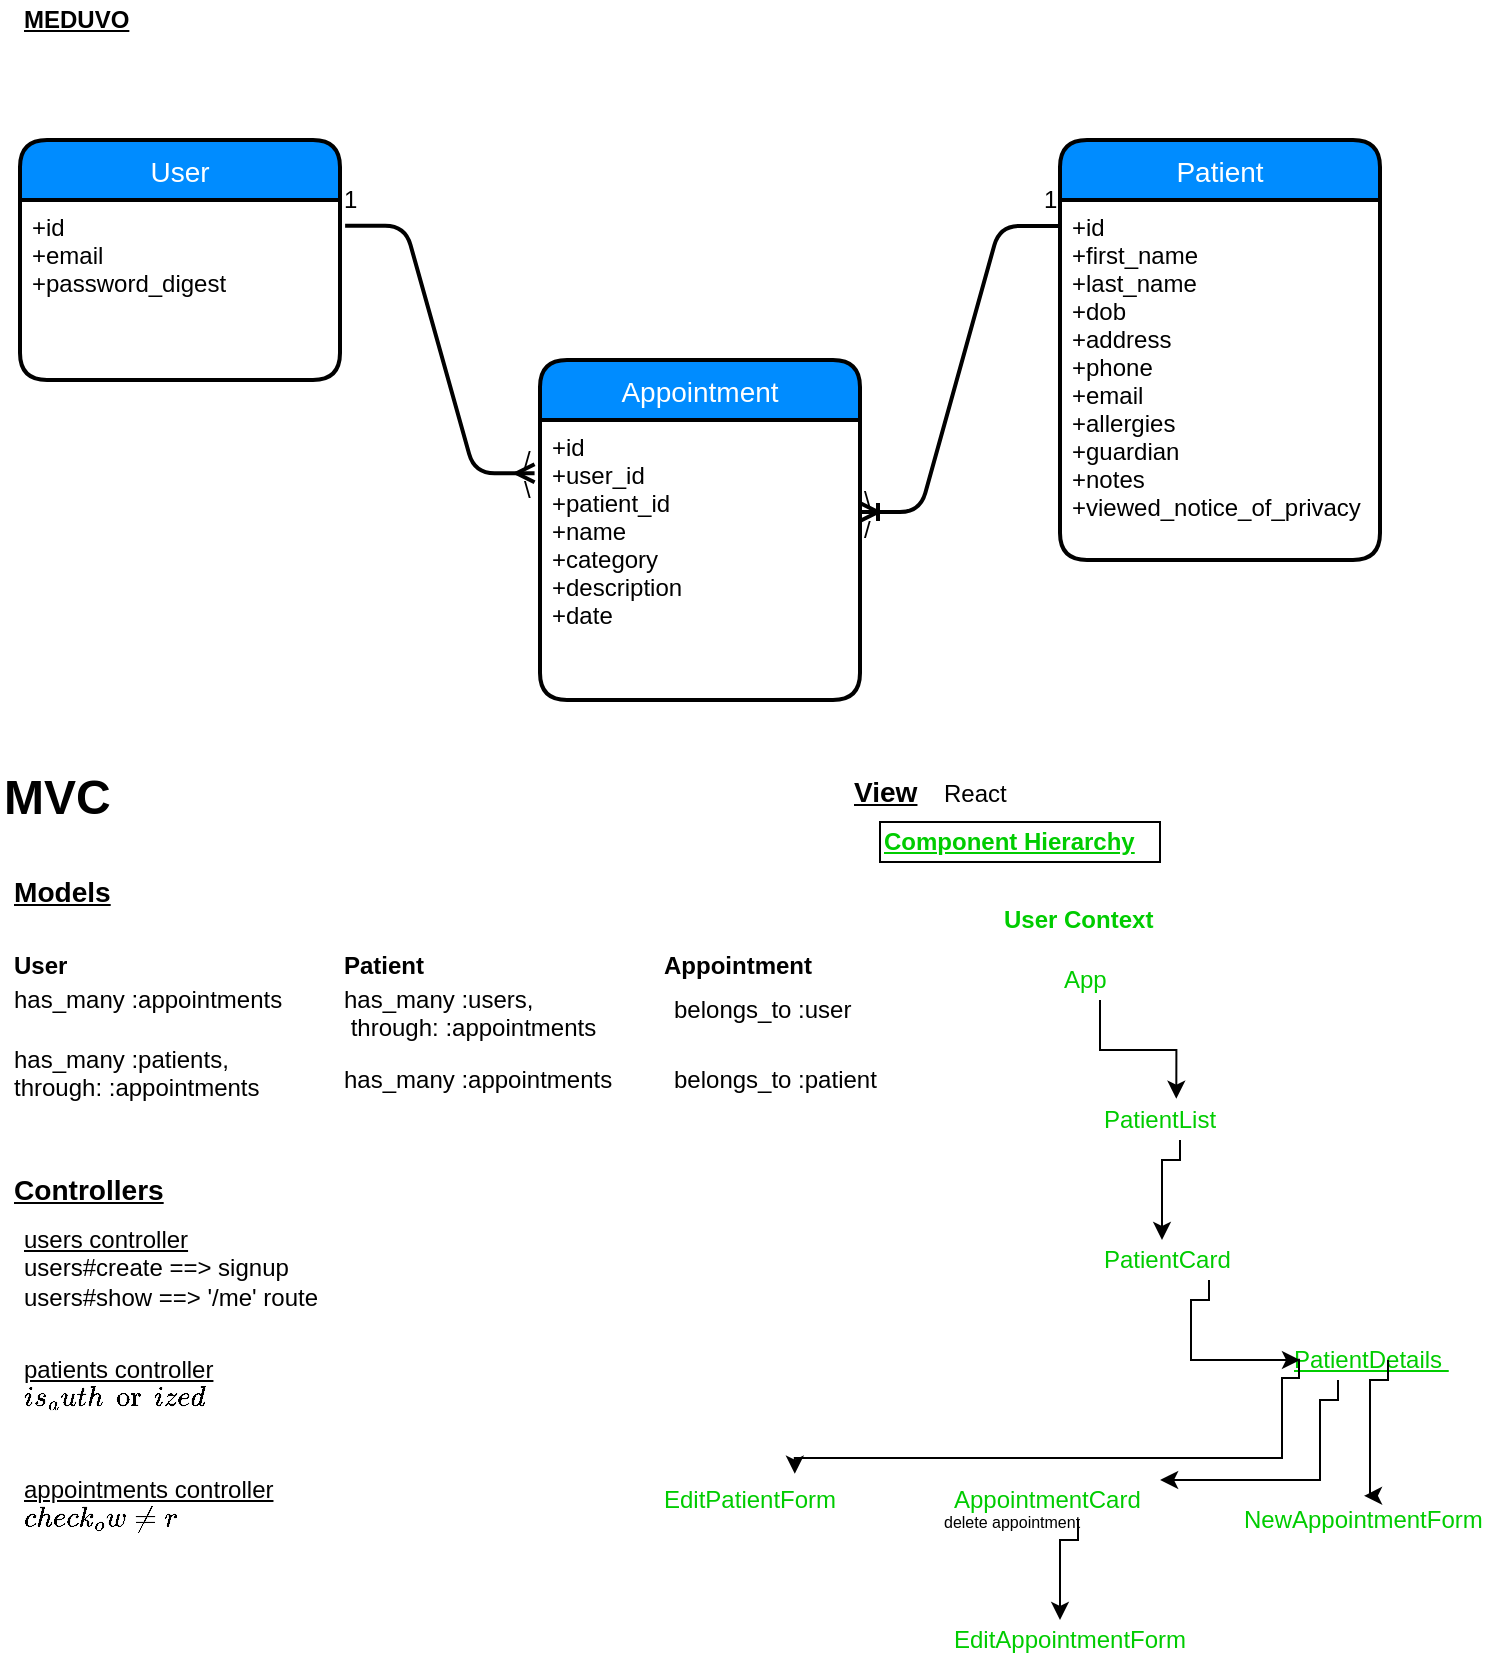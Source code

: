 <mxfile version="12.2.4" pages="3"><diagram id="hzxH8bm4l0LKezSr1w9X" name="ERD"><mxGraphModel dx="690" dy="228" grid="1" gridSize="10" guides="1" tooltips="1" connect="1" arrows="1" fold="1" page="1" pageScale="1" pageWidth="850" pageHeight="1100" math="0" shadow="0"><root><mxCell id="0"/><mxCell id="1" parent="0"/><mxCell id="35" value="User" style="swimlane;childLayout=stackLayout;horizontal=1;startSize=30;horizontalStack=0;fillColor=#008cff;fontColor=#FFFFFF;rounded=1;fontSize=14;fontStyle=0;strokeWidth=2;resizeParent=0;resizeLast=1;shadow=0;dashed=0;align=center;" parent="1" vertex="1"><mxGeometry x="70" y="280" width="160" height="120" as="geometry"/></mxCell><mxCell id="36" value="+id &#10;+email&#10;+password_digest " style="align=left;strokeColor=none;fillColor=none;spacingLeft=4;fontSize=12;verticalAlign=top;resizable=0;rotatable=0;part=1;" parent="35" vertex="1"><mxGeometry y="30" width="160" height="90" as="geometry"/></mxCell><mxCell id="37" value="Appointment" style="swimlane;childLayout=stackLayout;horizontal=1;startSize=30;horizontalStack=0;fillColor=#008cff;fontColor=#FFFFFF;rounded=1;fontSize=14;fontStyle=0;strokeWidth=2;resizeParent=0;resizeLast=1;shadow=0;dashed=0;align=center;" parent="1" vertex="1"><mxGeometry x="330" y="390" width="160" height="170" as="geometry"/></mxCell><mxCell id="38" value="+id &#10;+user_id&#10;+patient_id &#10;+name&#10;+category&#10;+description&#10;+date&#10;" style="align=left;strokeColor=none;fillColor=none;spacingLeft=4;fontSize=12;verticalAlign=top;resizable=0;rotatable=0;part=1;" parent="37" vertex="1"><mxGeometry y="30" width="160" height="140" as="geometry"/></mxCell><mxCell id="39" value="Patient" style="swimlane;childLayout=stackLayout;horizontal=1;startSize=30;horizontalStack=0;fillColor=#008cff;fontColor=#FFFFFF;rounded=1;fontSize=14;fontStyle=0;strokeWidth=2;resizeParent=0;resizeLast=1;shadow=0;dashed=0;align=center;" parent="1" vertex="1"><mxGeometry x="590" y="280" width="160" height="210" as="geometry"/></mxCell><mxCell id="40" value="+id &#10;+first_name&#10;+last_name &#10;+dob&#10;+address&#10;+phone&#10;+email&#10;+allergies&#10;+guardian&#10;+notes&#10;+viewed_notice_of_privacy&#10;" style="align=left;strokeColor=none;fillColor=none;spacingLeft=4;fontSize=12;verticalAlign=top;resizable=0;rotatable=0;part=1;" parent="39" vertex="1"><mxGeometry y="30" width="160" height="180" as="geometry"/></mxCell><mxCell id="46" value="&lt;b&gt;&lt;u&gt;MEDUVO&lt;/u&gt;&lt;/b&gt;" style="text;html=1;resizable=0;points=[];autosize=1;align=left;verticalAlign=top;spacingTop=-4;" parent="1" vertex="1"><mxGeometry x="70" y="210" width="70" height="20" as="geometry"/></mxCell><mxCell id="47" value="" style="edgeStyle=entityRelationEdgeStyle;fontSize=12;html=1;endArrow=ERmany;entryX=-0.017;entryY=0.19;entryDx=0;entryDy=0;entryPerimeter=0;exitX=1.016;exitY=0.143;exitDx=0;exitDy=0;exitPerimeter=0;endFill=0;strokeWidth=2;" parent="1" source="36" target="38" edge="1"><mxGeometry width="100" height="100" relative="1" as="geometry"><mxPoint x="270" y="410" as="sourcePoint"/><mxPoint x="280" y="490" as="targetPoint"/></mxGeometry></mxCell><mxCell id="48" value="" style="edgeStyle=entityRelationEdgeStyle;fontSize=12;html=1;endArrow=none;entryX=-0.001;entryY=0.072;entryDx=0;entryDy=0;entryPerimeter=0;endFill=0;startArrow=ERoneToMany;startFill=0;strokeColor=#000000;targetPerimeterSpacing=0;shadow=0;strokeWidth=2;" parent="1" target="40" edge="1"><mxGeometry width="100" height="100" relative="1" as="geometry"><mxPoint x="490" y="466" as="sourcePoint"/><mxPoint x="590" y="320" as="targetPoint"/></mxGeometry></mxCell><mxCell id="49" value="\" style="text;html=1;resizable=0;points=[];autosize=1;align=left;verticalAlign=top;spacingTop=-4;fontSize=12;" parent="1" vertex="1"><mxGeometry x="490" y="450" width="20" height="20" as="geometry"/></mxCell><mxCell id="50" value="/" style="text;html=1;resizable=0;points=[];autosize=1;align=left;verticalAlign=top;spacingTop=-4;fontSize=12;" parent="1" vertex="1"><mxGeometry x="490" y="465" width="20" height="20" as="geometry"/></mxCell><mxCell id="51" value="/" style="text;html=1;resizable=0;points=[];autosize=1;align=left;verticalAlign=top;spacingTop=-4;fontSize=12;" parent="1" vertex="1"><mxGeometry x="320" y="430" width="20" height="20" as="geometry"/></mxCell><mxCell id="52" value="\" style="text;html=1;resizable=0;points=[];autosize=1;align=left;verticalAlign=top;spacingTop=-4;fontSize=12;" parent="1" vertex="1"><mxGeometry x="320" y="445" width="20" height="20" as="geometry"/></mxCell><mxCell id="53" value="1" style="text;html=1;resizable=0;points=[];autosize=1;align=left;verticalAlign=top;spacingTop=-4;fontSize=12;" parent="1" vertex="1"><mxGeometry x="230" y="300" width="20" height="20" as="geometry"/></mxCell><mxCell id="54" value="1" style="text;html=1;resizable=0;points=[];autosize=1;align=left;verticalAlign=top;spacingTop=-4;fontSize=12;" parent="1" vertex="1"><mxGeometry x="580" y="300" width="20" height="20" as="geometry"/></mxCell><mxCell id="58" value="&lt;b&gt;&lt;u&gt;Component Hierarchy&lt;/u&gt;&lt;/b&gt;" style="text;html=1;resizable=0;points=[];autosize=1;align=left;verticalAlign=top;spacingTop=-4;fontSize=12;fontColor=#00CC00;strokeColor=#000000;" parent="1" vertex="1"><mxGeometry x="500" y="621" width="140" height="20" as="geometry"/></mxCell><mxCell id="59" value="&lt;b&gt;User Context&amp;nbsp;&lt;/b&gt;" style="text;html=1;resizable=0;points=[];autosize=1;align=left;verticalAlign=top;spacingTop=-4;fontSize=12;fontColor=#00CC00;" parent="1" vertex="1"><mxGeometry x="560" y="660" width="90" height="20" as="geometry"/></mxCell><mxCell id="68" value="" style="edgeStyle=orthogonalEdgeStyle;rounded=0;orthogonalLoop=1;jettySize=auto;html=1;entryX=0.545;entryY=-0.032;entryDx=0;entryDy=0;entryPerimeter=0;" parent="1" source="60" target="61" edge="1"><mxGeometry relative="1" as="geometry"><mxPoint x="710" y="700" as="targetPoint"/></mxGeometry></mxCell><mxCell id="60" value="App" style="text;html=1;resizable=0;points=[];autosize=1;align=left;verticalAlign=top;spacingTop=-4;fontSize=12;fontColor=#00CC00;" parent="1" vertex="1"><mxGeometry x="590" y="690" width="40" height="20" as="geometry"/></mxCell><mxCell id="61" value="PatientList" style="text;html=1;resizable=0;points=[];autosize=1;align=left;verticalAlign=top;spacingTop=-4;fontSize=12;fontColor=#00CC00;" parent="1" vertex="1"><mxGeometry x="610" y="760" width="70" height="20" as="geometry"/></mxCell><mxCell id="65" value="PatientCard" style="text;html=1;resizable=0;points=[];autosize=1;align=left;verticalAlign=top;spacingTop=-4;fontSize=12;fontColor=#00CC00;" parent="1" vertex="1"><mxGeometry x="610" y="830" width="80" height="20" as="geometry"/></mxCell><mxCell id="66" value="&lt;u&gt;PatientDetails&amp;nbsp;&lt;/u&gt;" style="text;html=1;resizable=0;points=[];autosize=1;align=left;verticalAlign=top;spacingTop=-4;fontSize=12;fontColor=#00CC00;" parent="1" vertex="1"><mxGeometry x="705" y="880" width="90" height="20" as="geometry"/></mxCell><mxCell id="70" value="" style="edgeStyle=orthogonalEdgeStyle;rounded=0;orthogonalLoop=1;jettySize=auto;html=1;" parent="1" edge="1"><mxGeometry relative="1" as="geometry"><mxPoint x="650" y="780" as="sourcePoint"/><mxPoint x="641" y="830" as="targetPoint"/><Array as="points"><mxPoint x="650" y="790"/><mxPoint x="641" y="790"/></Array></mxGeometry></mxCell><mxCell id="73" value="" style="edgeStyle=orthogonalEdgeStyle;rounded=0;orthogonalLoop=1;jettySize=auto;html=1;" parent="1" edge="1"><mxGeometry relative="1" as="geometry"><mxPoint x="664.5" y="850" as="sourcePoint"/><mxPoint x="710" y="890" as="targetPoint"/><Array as="points"><mxPoint x="664.5" y="860"/><mxPoint x="655.5" y="860"/></Array></mxGeometry></mxCell><mxCell id="74" value="NewAppointmentForm" style="text;html=1;resizable=0;points=[];autosize=1;align=left;verticalAlign=top;spacingTop=-4;fontSize=12;fontColor=#00CC00;" parent="1" vertex="1"><mxGeometry x="680" y="960" width="130" height="20" as="geometry"/></mxCell><mxCell id="75" value="" style="edgeStyle=orthogonalEdgeStyle;rounded=0;orthogonalLoop=1;jettySize=auto;html=1;entryX=0.477;entryY=-0.104;entryDx=0;entryDy=0;entryPerimeter=0;" parent="1" target="74" edge="1"><mxGeometry relative="1" as="geometry"><mxPoint x="754" y="890" as="sourcePoint"/><mxPoint x="799" y="930" as="targetPoint"/><Array as="points"><mxPoint x="754" y="900"/><mxPoint x="745" y="900"/><mxPoint x="745" y="958"/></Array></mxGeometry></mxCell><mxCell id="76" value="AppointmentCard" style="text;html=1;resizable=0;points=[];autosize=1;align=left;verticalAlign=top;spacingTop=-4;fontSize=12;fontColor=#00CC00;" parent="1" vertex="1"><mxGeometry x="535" y="950" width="110" height="20" as="geometry"/></mxCell><mxCell id="79" value="" style="edgeStyle=orthogonalEdgeStyle;rounded=0;orthogonalLoop=1;jettySize=auto;html=1;entryX=0.955;entryY=0;entryDx=0;entryDy=0;entryPerimeter=0;" parent="1" target="76" edge="1"><mxGeometry relative="1" as="geometry"><mxPoint x="729" y="900" as="sourcePoint"/><mxPoint x="720" y="950" as="targetPoint"/><Array as="points"><mxPoint x="729" y="910"/><mxPoint x="720" y="910"/><mxPoint x="720" y="950"/></Array></mxGeometry></mxCell><mxCell id="80" value="EditAppointmentForm" style="text;html=1;resizable=0;points=[];autosize=1;align=left;verticalAlign=top;spacingTop=-4;fontSize=12;fontColor=#00CC00;" parent="1" vertex="1"><mxGeometry x="535" y="1020" width="130" height="20" as="geometry"/></mxCell><mxCell id="81" value="" style="edgeStyle=orthogonalEdgeStyle;rounded=0;orthogonalLoop=1;jettySize=auto;html=1;" parent="1" edge="1"><mxGeometry relative="1" as="geometry"><mxPoint x="599" y="970" as="sourcePoint"/><mxPoint x="590" y="1020" as="targetPoint"/><Array as="points"><mxPoint x="599" y="980"/><mxPoint x="590" y="980"/></Array></mxGeometry></mxCell><mxCell id="88" value="&lt;font style=&quot;font-size: 8px&quot;&gt;delete appointment&lt;/font&gt;" style="text;html=1;resizable=0;points=[];autosize=1;align=left;verticalAlign=top;spacingTop=-4;" parent="1" vertex="1"><mxGeometry x="530" y="960" width="80" height="20" as="geometry"/></mxCell><mxCell id="92" value="EditPatientForm" style="text;html=1;resizable=0;points=[];autosize=1;align=left;verticalAlign=top;spacingTop=-4;fontSize=12;fontColor=#00CC00;" parent="1" vertex="1"><mxGeometry x="390" y="950" width="100" height="20" as="geometry"/></mxCell><mxCell id="93" value="" style="edgeStyle=orthogonalEdgeStyle;rounded=0;orthogonalLoop=1;jettySize=auto;html=1;entryX=0.674;entryY=-0.157;entryDx=0;entryDy=0;entryPerimeter=0;" parent="1" target="92" edge="1"><mxGeometry relative="1" as="geometry"><mxPoint x="709.5" y="889.333" as="sourcePoint"/><mxPoint x="620.167" y="938.667" as="targetPoint"/><Array as="points"><mxPoint x="709" y="899"/><mxPoint x="701" y="899"/><mxPoint x="701" y="939"/><mxPoint x="457" y="939"/></Array></mxGeometry></mxCell><mxCell id="94" value="&lt;h3&gt;&lt;u&gt;&lt;b&gt;Models&lt;/b&gt;&lt;/u&gt;&lt;/h3&gt;" style="text;html=1;resizable=0;points=[];autosize=1;align=left;verticalAlign=top;spacingTop=-4;" vertex="1" parent="1"><mxGeometry x="65" y="631" width="60" height="40" as="geometry"/></mxCell><mxCell id="95" value="&lt;b&gt;User&lt;/b&gt;" style="text;html=1;resizable=0;points=[];autosize=1;align=left;verticalAlign=top;spacingTop=-4;" vertex="1" parent="1"><mxGeometry x="65" y="683" width="40" height="20" as="geometry"/></mxCell><mxCell id="96" value="&lt;b&gt;Patient&lt;/b&gt;" style="text;html=1;resizable=0;points=[];autosize=1;align=left;verticalAlign=top;spacingTop=-4;" vertex="1" parent="1"><mxGeometry x="230" y="683" width="60" height="20" as="geometry"/></mxCell><mxCell id="97" value="&lt;b&gt;Appointment&lt;/b&gt;" style="text;html=1;resizable=0;points=[];autosize=1;align=left;verticalAlign=top;spacingTop=-4;" vertex="1" parent="1"><mxGeometry x="390" y="683" width="90" height="20" as="geometry"/></mxCell><mxCell id="98" value="belongs_to :user&amp;nbsp;" style="text;html=1;resizable=0;points=[];autosize=1;align=left;verticalAlign=top;spacingTop=-4;" vertex="1" parent="1"><mxGeometry x="395" y="705" width="110" height="20" as="geometry"/></mxCell><mxCell id="99" value="belongs_to :patient" style="text;html=1;resizable=0;points=[];autosize=1;align=left;verticalAlign=top;spacingTop=-4;" vertex="1" parent="1"><mxGeometry x="395" y="740" width="120" height="20" as="geometry"/></mxCell><mxCell id="100" value="has_many :users,&lt;br&gt;&amp;nbsp;through: :appointments" style="text;html=1;resizable=0;points=[];autosize=1;align=left;verticalAlign=top;spacingTop=-4;" vertex="1" parent="1"><mxGeometry x="230" y="700" width="140" height="30" as="geometry"/></mxCell><mxCell id="101" value="has_many :appointments" style="text;html=1;resizable=0;points=[];autosize=1;align=left;verticalAlign=top;spacingTop=-4;" vertex="1" parent="1"><mxGeometry x="230" y="740" width="150" height="20" as="geometry"/></mxCell><mxCell id="102" value="has_many :appointments" style="text;html=1;resizable=0;points=[];autosize=1;align=left;verticalAlign=top;spacingTop=-4;" vertex="1" parent="1"><mxGeometry x="65" y="700" width="150" height="20" as="geometry"/></mxCell><mxCell id="103" value="has_many :patients,&lt;br&gt;through: :appointments" style="text;html=1;resizable=0;points=[];autosize=1;align=left;verticalAlign=top;spacingTop=-4;" vertex="1" parent="1"><mxGeometry x="65" y="730" width="140" height="30" as="geometry"/></mxCell><mxCell id="104" value="&lt;h3&gt;&lt;u&gt;&lt;b&gt;Controllers&lt;/b&gt;&lt;/u&gt;&lt;/h3&gt;" style="text;html=1;resizable=0;points=[];autosize=1;align=left;verticalAlign=top;spacingTop=-4;" vertex="1" parent="1"><mxGeometry x="65" y="780" width="90" height="40" as="geometry"/></mxCell><mxCell id="105" value="&lt;u&gt;users controller&lt;/u&gt;&lt;br&gt;users#create ==&amp;gt; signup&lt;br&gt;users#show ==&amp;gt; '/me' route&amp;nbsp;" style="text;html=1;resizable=0;points=[];autosize=1;align=left;verticalAlign=top;spacingTop=-4;" vertex="1" parent="1"><mxGeometry x="70" y="820" width="170" height="40" as="geometry"/></mxCell><mxCell id="106" value="&lt;u&gt;patients controller&lt;/u&gt;&lt;br&gt;`is_authorized`" style="text;html=1;resizable=0;points=[];autosize=1;align=left;verticalAlign=top;spacingTop=-4;" vertex="1" parent="1"><mxGeometry x="70" y="885" width="110" height="30" as="geometry"/></mxCell><mxCell id="107" value="&lt;u&gt;appointments controller&lt;/u&gt;&lt;br&gt;`check_owner`&amp;nbsp;" style="text;html=1;resizable=0;points=[];autosize=1;align=left;verticalAlign=top;spacingTop=-4;" vertex="1" parent="1"><mxGeometry x="70" y="945" width="140" height="30" as="geometry"/></mxCell><mxCell id="108" value="&lt;h3&gt;&lt;u&gt;View&lt;/u&gt;&lt;/h3&gt;" style="text;html=1;resizable=0;points=[];autosize=1;align=left;verticalAlign=top;spacingTop=-4;" vertex="1" parent="1"><mxGeometry x="485" y="581" width="50" height="40" as="geometry"/></mxCell><mxCell id="109" value="React&amp;nbsp;" style="text;html=1;resizable=0;points=[];autosize=1;align=left;verticalAlign=top;spacingTop=-4;" vertex="1" parent="1"><mxGeometry x="530" y="597" width="50" height="20" as="geometry"/></mxCell><mxCell id="110" value="&lt;h1&gt;MVC&amp;nbsp;&lt;/h1&gt;" style="text;html=1;resizable=0;points=[];autosize=1;align=left;verticalAlign=top;spacingTop=-4;" vertex="1" parent="1"><mxGeometry x="60" y="576" width="80" height="50" as="geometry"/></mxCell></root></mxGraphModel></diagram><diagram id="ZUWMtdL-IuW31KgUjUAk" name="Flows"><mxGraphModel dx="1410" dy="179" grid="1" gridSize="10" guides="1" tooltips="1" connect="1" arrows="1" fold="1" page="1" pageScale="1" pageWidth="850" pageHeight="1100" math="0" shadow="0"><root><mxCell id="m76_PagdUeGf8-xS-XBZ-0"/><mxCell id="m76_PagdUeGf8-xS-XBZ-1" parent="m76_PagdUeGf8-xS-XBZ-0"/><mxCell id="plwO3ezgW2bgM1aAiPuM-0" value="Text" style="text;html=1;resizable=0;points=[];autosize=1;align=left;verticalAlign=top;spacingTop=-4;fontSize=12;fontColor=#00CC00;" parent="m76_PagdUeGf8-xS-XBZ-1" vertex="1"><mxGeometry x="94" y="31" width="40" height="20" as="geometry"/></mxCell><mxCell id="plwO3ezgW2bgM1aAiPuM-1" value="&lt;h2&gt;&lt;b&gt;&lt;u&gt;USERS&lt;/u&gt;&lt;/b&gt;&lt;/h2&gt;" style="text;html=1;resizable=0;points=[];autosize=1;align=left;verticalAlign=top;spacingTop=-4;fontSize=12;fontColor=#00CC00;" parent="m76_PagdUeGf8-xS-XBZ-1" vertex="1"><mxGeometry x="-120" y="150" width="80" height="50" as="geometry"/></mxCell><mxCell id="plwO3ezgW2bgM1aAiPuM-3" value="&lt;u&gt;&lt;b&gt;PATIENTS&lt;/b&gt;&lt;/u&gt;" style="text;html=1;resizable=0;points=[];autosize=1;align=left;verticalAlign=top;spacingTop=-4;fontSize=12;fontColor=#00CC00;" parent="m76_PagdUeGf8-xS-XBZ-1" vertex="1"><mxGeometry x="500" y="210" width="70" height="20" as="geometry"/></mxCell><mxCell id="plwO3ezgW2bgM1aAiPuM-4" value="&lt;u&gt;&lt;b&gt;APPOINTMENTS&lt;/b&gt;&lt;/u&gt;" style="text;html=1;resizable=0;points=[];autosize=1;align=left;verticalAlign=top;spacingTop=-4;fontSize=12;fontColor=#00CC00;" parent="m76_PagdUeGf8-xS-XBZ-1" vertex="1"><mxGeometry x="490" y="170" width="110" height="20" as="geometry"/></mxCell><mxCell id="plwO3ezgW2bgM1aAiPuM-5" value="&lt;h3&gt;&lt;u&gt;Login&amp;nbsp;&lt;/u&gt;&lt;/h3&gt;" style="text;html=1;resizable=0;points=[];autosize=1;align=left;verticalAlign=top;spacingTop=-4;fontSize=12;fontColor=#00CC00;" parent="m76_PagdUeGf8-xS-XBZ-1" vertex="1"><mxGeometry x="-120" y="200" width="60" height="40" as="geometry"/></mxCell><mxCell id="plwO3ezgW2bgM1aAiPuM-6" value="&lt;h3&gt;Signup&lt;/h3&gt;" style="text;html=1;resizable=0;points=[];autosize=1;align=left;verticalAlign=top;spacingTop=-4;fontSize=12;fontColor=#00CC00;" parent="m76_PagdUeGf8-xS-XBZ-1" vertex="1"><mxGeometry x="-120" y="400" width="60" height="40" as="geometry"/></mxCell><mxCell id="plwO3ezgW2bgM1aAiPuM-7" value="users#create&amp;nbsp;" style="text;html=1;resizable=0;points=[];autosize=1;align=left;verticalAlign=top;spacingTop=-4;fontSize=12;fontColor=#00CC00;" parent="m76_PagdUeGf8-xS-XBZ-1" vertex="1"><mxGeometry x="-120" y="440" width="90" height="20" as="geometry"/></mxCell><mxCell id="plwO3ezgW2bgM1aAiPuM-8" value="&lt;i&gt;sessions#create&lt;/i&gt;" style="text;html=1;resizable=0;points=[];autosize=1;align=left;verticalAlign=top;spacingTop=-4;fontSize=12;fontColor=#00CC00;" parent="m76_PagdUeGf8-xS-XBZ-1" vertex="1"><mxGeometry x="-120" y="240" width="100" height="20" as="geometry"/></mxCell><mxCell id="plwO3ezgW2bgM1aAiPuM-9" value="&lt;h3&gt;Delete Account&lt;/h3&gt;" style="text;html=1;resizable=0;points=[];autosize=1;align=left;verticalAlign=top;spacingTop=-4;fontSize=12;fontColor=#00CC00;" parent="m76_PagdUeGf8-xS-XBZ-1" vertex="1"><mxGeometry x="-120" y="490" width="120" height="40" as="geometry"/></mxCell><mxCell id="plwO3ezgW2bgM1aAiPuM-10" value="users#destroy" style="text;html=1;resizable=0;points=[];autosize=1;align=left;verticalAlign=top;spacingTop=-4;fontSize=12;fontColor=#00CC00;" parent="m76_PagdUeGf8-xS-XBZ-1" vertex="1"><mxGeometry x="-120" y="530" width="90" height="20" as="geometry"/></mxCell><mxCell id="plwO3ezgW2bgM1aAiPuM-11" value="&lt;font face=&quot;Times New Roman&quot;&gt;In client, user puts in email and password to login. Form submitted / POST request sent to backend. &lt;br&gt;In backend, it authenticates user &amp;amp; checks session hash to see if the user is already logged in. &lt;br&gt;If user is logged in, sends user object back as response.&amp;nbsp;&lt;br&gt;If user is not logged in, sends generic error message &quot;Invalid username or password&quot; as response.&lt;/font&gt;&amp;nbsp;&lt;br&gt;&lt;font face=&quot;Times New Roman&quot;&gt;In client, upon successful log in, the user is redirected to user page. &lt;br&gt;Upon mount, makes a GET request to '/me'.&lt;br&gt;which logs in the current user and sets it to state. Simultaneously, fetches all patients.&lt;br&gt;&lt;/font&gt;" style="text;html=1;resizable=0;points=[];autosize=1;align=left;verticalAlign=top;spacingTop=-4;fontSize=12;fontColor=#00CC00;" parent="m76_PagdUeGf8-xS-XBZ-1" vertex="1"><mxGeometry x="-120" y="260" width="490" height="100" as="geometry"/></mxCell></root></mxGraphModel></diagram><diagram id="4vB44SKOV2Fiy3QkWPGF" name="Component Hierarchy"><mxGraphModel dx="560" dy="179" grid="1" gridSize="10" guides="1" tooltips="1" connect="1" arrows="1" fold="1" page="1" pageScale="1" pageWidth="850" pageHeight="1100" math="0" shadow="0"><root><mxCell id="wUTVAEK88V0v3hOQrza--0"/><mxCell id="wUTVAEK88V0v3hOQrza--1" parent="wUTVAEK88V0v3hOQrza--0"/></root></mxGraphModel></diagram></mxfile>